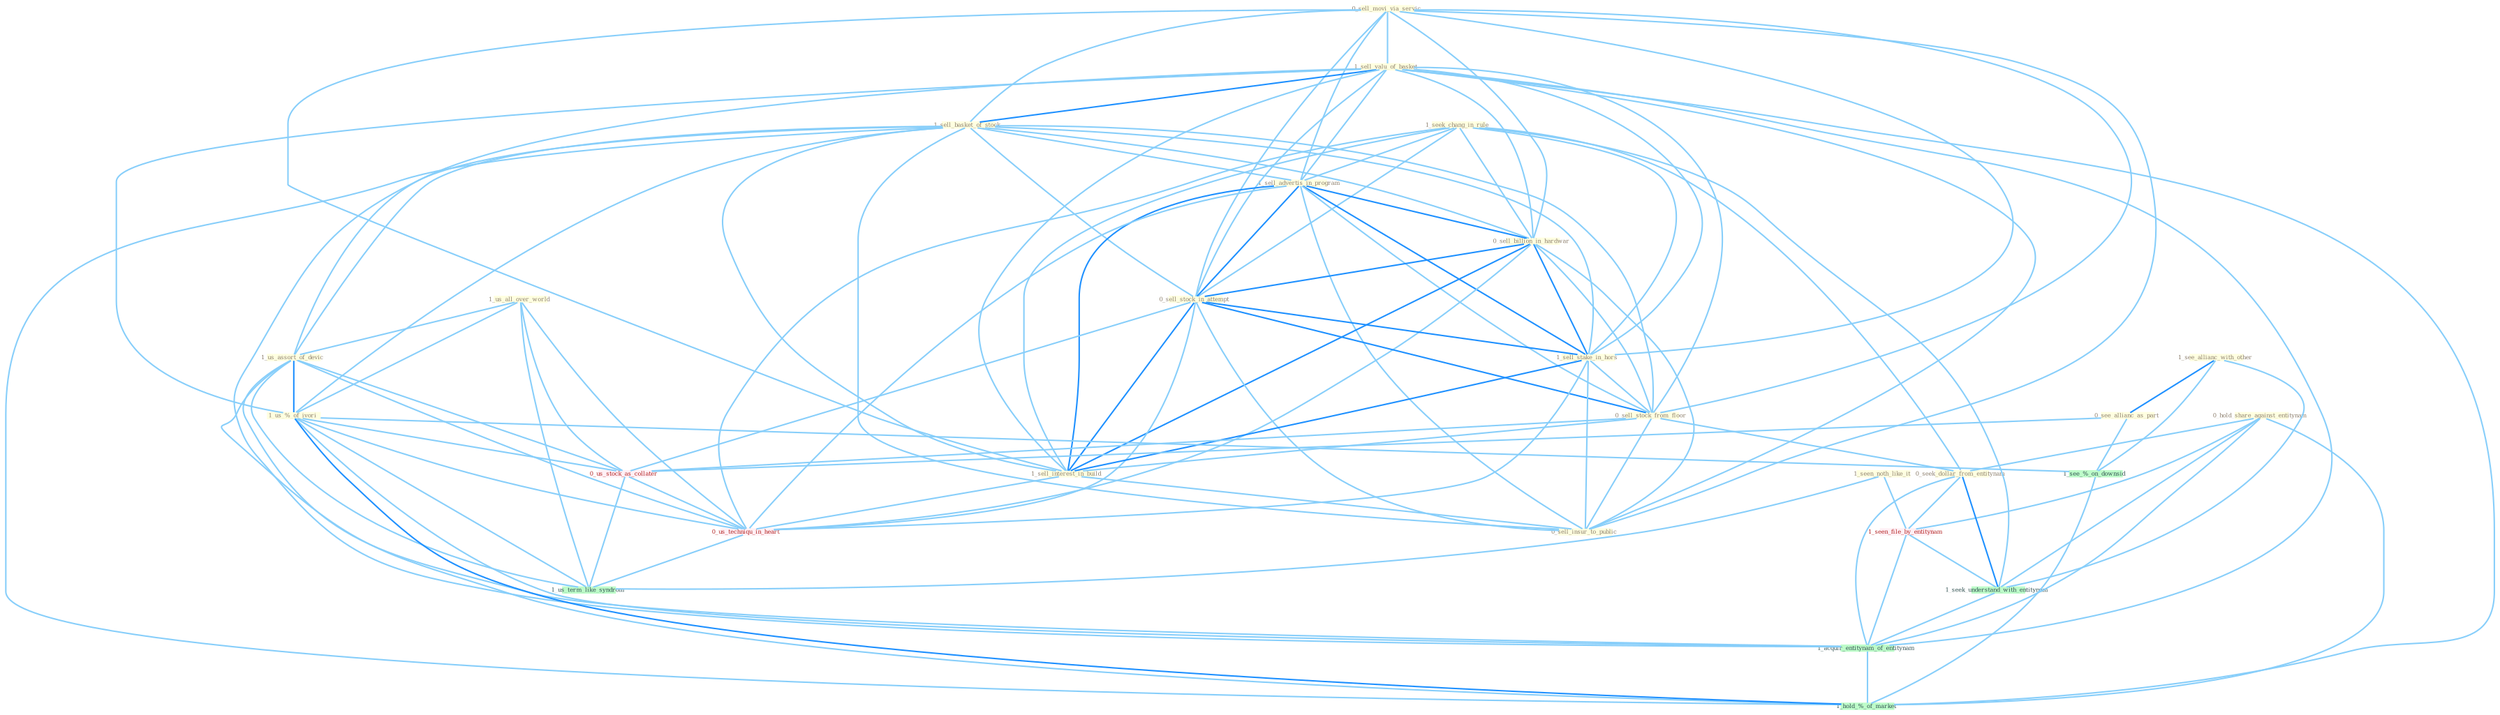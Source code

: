Graph G{ 
    node
    [shape=polygon,style=filled,width=.5,height=.06,color="#BDFCC9",fixedsize=true,fontsize=4,
    fontcolor="#2f4f4f"];
    {node
    [color="#ffffe0", fontcolor="#8b7d6b"] "1_us_all_over_world " "0_sell_movi_via_servic " "1_seek_chang_in_rule " "0_hold_share_against_entitynam " "1_sell_valu_of_basket " "1_sell_basket_of_stock " "1_sell_advertis_in_program " "0_sell_billion_in_hardwar " "0_sell_stock_in_attempt " "1_sell_stake_in_hors " "1_seen_noth_like_it " "1_us_assort_of_devic " "0_sell_stock_from_floor " "0_seek_dollar_from_entitynam " "1_see_allianc_with_other " "0_see_allianc_as_part " "1_sell_interest_in_build " "1_us_%_of_ivori " "0_sell_insur_to_public "}
{node [color="#fff0f5", fontcolor="#b22222"] "1_seen_file_by_entitynam " "0_us_stock_as_collater " "0_us_techniqu_in_heart "}
edge [color="#B0E2FF"];

	"1_us_all_over_world " -- "1_us_assort_of_devic " [w="1", color="#87cefa" ];
	"1_us_all_over_world " -- "1_us_%_of_ivori " [w="1", color="#87cefa" ];
	"1_us_all_over_world " -- "0_us_stock_as_collater " [w="1", color="#87cefa" ];
	"1_us_all_over_world " -- "0_us_techniqu_in_heart " [w="1", color="#87cefa" ];
	"1_us_all_over_world " -- "1_us_term_like_syndrom " [w="1", color="#87cefa" ];
	"0_sell_movi_via_servic " -- "1_sell_valu_of_basket " [w="1", color="#87cefa" ];
	"0_sell_movi_via_servic " -- "1_sell_basket_of_stock " [w="1", color="#87cefa" ];
	"0_sell_movi_via_servic " -- "1_sell_advertis_in_program " [w="1", color="#87cefa" ];
	"0_sell_movi_via_servic " -- "0_sell_billion_in_hardwar " [w="1", color="#87cefa" ];
	"0_sell_movi_via_servic " -- "0_sell_stock_in_attempt " [w="1", color="#87cefa" ];
	"0_sell_movi_via_servic " -- "1_sell_stake_in_hors " [w="1", color="#87cefa" ];
	"0_sell_movi_via_servic " -- "0_sell_stock_from_floor " [w="1", color="#87cefa" ];
	"0_sell_movi_via_servic " -- "1_sell_interest_in_build " [w="1", color="#87cefa" ];
	"0_sell_movi_via_servic " -- "0_sell_insur_to_public " [w="1", color="#87cefa" ];
	"1_seek_chang_in_rule " -- "1_sell_advertis_in_program " [w="1", color="#87cefa" ];
	"1_seek_chang_in_rule " -- "0_sell_billion_in_hardwar " [w="1", color="#87cefa" ];
	"1_seek_chang_in_rule " -- "0_sell_stock_in_attempt " [w="1", color="#87cefa" ];
	"1_seek_chang_in_rule " -- "1_sell_stake_in_hors " [w="1", color="#87cefa" ];
	"1_seek_chang_in_rule " -- "0_seek_dollar_from_entitynam " [w="1", color="#87cefa" ];
	"1_seek_chang_in_rule " -- "1_sell_interest_in_build " [w="1", color="#87cefa" ];
	"1_seek_chang_in_rule " -- "1_seek_understand_with_entitynam " [w="1", color="#87cefa" ];
	"1_seek_chang_in_rule " -- "0_us_techniqu_in_heart " [w="1", color="#87cefa" ];
	"0_hold_share_against_entitynam " -- "0_seek_dollar_from_entitynam " [w="1", color="#87cefa" ];
	"0_hold_share_against_entitynam " -- "1_seen_file_by_entitynam " [w="1", color="#87cefa" ];
	"0_hold_share_against_entitynam " -- "1_seek_understand_with_entitynam " [w="1", color="#87cefa" ];
	"0_hold_share_against_entitynam " -- "1_acquir_entitynam_of_entitynam " [w="1", color="#87cefa" ];
	"0_hold_share_against_entitynam " -- "1_hold_%_of_market " [w="1", color="#87cefa" ];
	"1_sell_valu_of_basket " -- "1_sell_basket_of_stock " [w="2", color="#1e90ff" , len=0.8];
	"1_sell_valu_of_basket " -- "1_sell_advertis_in_program " [w="1", color="#87cefa" ];
	"1_sell_valu_of_basket " -- "0_sell_billion_in_hardwar " [w="1", color="#87cefa" ];
	"1_sell_valu_of_basket " -- "0_sell_stock_in_attempt " [w="1", color="#87cefa" ];
	"1_sell_valu_of_basket " -- "1_sell_stake_in_hors " [w="1", color="#87cefa" ];
	"1_sell_valu_of_basket " -- "1_us_assort_of_devic " [w="1", color="#87cefa" ];
	"1_sell_valu_of_basket " -- "0_sell_stock_from_floor " [w="1", color="#87cefa" ];
	"1_sell_valu_of_basket " -- "1_sell_interest_in_build " [w="1", color="#87cefa" ];
	"1_sell_valu_of_basket " -- "1_us_%_of_ivori " [w="1", color="#87cefa" ];
	"1_sell_valu_of_basket " -- "0_sell_insur_to_public " [w="1", color="#87cefa" ];
	"1_sell_valu_of_basket " -- "1_acquir_entitynam_of_entitynam " [w="1", color="#87cefa" ];
	"1_sell_valu_of_basket " -- "1_hold_%_of_market " [w="1", color="#87cefa" ];
	"1_sell_basket_of_stock " -- "1_sell_advertis_in_program " [w="1", color="#87cefa" ];
	"1_sell_basket_of_stock " -- "0_sell_billion_in_hardwar " [w="1", color="#87cefa" ];
	"1_sell_basket_of_stock " -- "0_sell_stock_in_attempt " [w="1", color="#87cefa" ];
	"1_sell_basket_of_stock " -- "1_sell_stake_in_hors " [w="1", color="#87cefa" ];
	"1_sell_basket_of_stock " -- "1_us_assort_of_devic " [w="1", color="#87cefa" ];
	"1_sell_basket_of_stock " -- "0_sell_stock_from_floor " [w="1", color="#87cefa" ];
	"1_sell_basket_of_stock " -- "1_sell_interest_in_build " [w="1", color="#87cefa" ];
	"1_sell_basket_of_stock " -- "1_us_%_of_ivori " [w="1", color="#87cefa" ];
	"1_sell_basket_of_stock " -- "0_sell_insur_to_public " [w="1", color="#87cefa" ];
	"1_sell_basket_of_stock " -- "1_acquir_entitynam_of_entitynam " [w="1", color="#87cefa" ];
	"1_sell_basket_of_stock " -- "1_hold_%_of_market " [w="1", color="#87cefa" ];
	"1_sell_advertis_in_program " -- "0_sell_billion_in_hardwar " [w="2", color="#1e90ff" , len=0.8];
	"1_sell_advertis_in_program " -- "0_sell_stock_in_attempt " [w="2", color="#1e90ff" , len=0.8];
	"1_sell_advertis_in_program " -- "1_sell_stake_in_hors " [w="2", color="#1e90ff" , len=0.8];
	"1_sell_advertis_in_program " -- "0_sell_stock_from_floor " [w="1", color="#87cefa" ];
	"1_sell_advertis_in_program " -- "1_sell_interest_in_build " [w="2", color="#1e90ff" , len=0.8];
	"1_sell_advertis_in_program " -- "0_sell_insur_to_public " [w="1", color="#87cefa" ];
	"1_sell_advertis_in_program " -- "0_us_techniqu_in_heart " [w="1", color="#87cefa" ];
	"0_sell_billion_in_hardwar " -- "0_sell_stock_in_attempt " [w="2", color="#1e90ff" , len=0.8];
	"0_sell_billion_in_hardwar " -- "1_sell_stake_in_hors " [w="2", color="#1e90ff" , len=0.8];
	"0_sell_billion_in_hardwar " -- "0_sell_stock_from_floor " [w="1", color="#87cefa" ];
	"0_sell_billion_in_hardwar " -- "1_sell_interest_in_build " [w="2", color="#1e90ff" , len=0.8];
	"0_sell_billion_in_hardwar " -- "0_sell_insur_to_public " [w="1", color="#87cefa" ];
	"0_sell_billion_in_hardwar " -- "0_us_techniqu_in_heart " [w="1", color="#87cefa" ];
	"0_sell_stock_in_attempt " -- "1_sell_stake_in_hors " [w="2", color="#1e90ff" , len=0.8];
	"0_sell_stock_in_attempt " -- "0_sell_stock_from_floor " [w="2", color="#1e90ff" , len=0.8];
	"0_sell_stock_in_attempt " -- "1_sell_interest_in_build " [w="2", color="#1e90ff" , len=0.8];
	"0_sell_stock_in_attempt " -- "0_sell_insur_to_public " [w="1", color="#87cefa" ];
	"0_sell_stock_in_attempt " -- "0_us_stock_as_collater " [w="1", color="#87cefa" ];
	"0_sell_stock_in_attempt " -- "0_us_techniqu_in_heart " [w="1", color="#87cefa" ];
	"1_sell_stake_in_hors " -- "0_sell_stock_from_floor " [w="1", color="#87cefa" ];
	"1_sell_stake_in_hors " -- "1_sell_interest_in_build " [w="2", color="#1e90ff" , len=0.8];
	"1_sell_stake_in_hors " -- "0_sell_insur_to_public " [w="1", color="#87cefa" ];
	"1_sell_stake_in_hors " -- "0_us_techniqu_in_heart " [w="1", color="#87cefa" ];
	"1_seen_noth_like_it " -- "1_seen_file_by_entitynam " [w="1", color="#87cefa" ];
	"1_seen_noth_like_it " -- "1_us_term_like_syndrom " [w="1", color="#87cefa" ];
	"1_us_assort_of_devic " -- "1_us_%_of_ivori " [w="2", color="#1e90ff" , len=0.8];
	"1_us_assort_of_devic " -- "0_us_stock_as_collater " [w="1", color="#87cefa" ];
	"1_us_assort_of_devic " -- "1_acquir_entitynam_of_entitynam " [w="1", color="#87cefa" ];
	"1_us_assort_of_devic " -- "0_us_techniqu_in_heart " [w="1", color="#87cefa" ];
	"1_us_assort_of_devic " -- "1_us_term_like_syndrom " [w="1", color="#87cefa" ];
	"1_us_assort_of_devic " -- "1_hold_%_of_market " [w="1", color="#87cefa" ];
	"0_sell_stock_from_floor " -- "0_seek_dollar_from_entitynam " [w="1", color="#87cefa" ];
	"0_sell_stock_from_floor " -- "1_sell_interest_in_build " [w="1", color="#87cefa" ];
	"0_sell_stock_from_floor " -- "0_sell_insur_to_public " [w="1", color="#87cefa" ];
	"0_sell_stock_from_floor " -- "0_us_stock_as_collater " [w="1", color="#87cefa" ];
	"0_seek_dollar_from_entitynam " -- "1_seen_file_by_entitynam " [w="1", color="#87cefa" ];
	"0_seek_dollar_from_entitynam " -- "1_seek_understand_with_entitynam " [w="2", color="#1e90ff" , len=0.8];
	"0_seek_dollar_from_entitynam " -- "1_acquir_entitynam_of_entitynam " [w="1", color="#87cefa" ];
	"1_see_allianc_with_other " -- "0_see_allianc_as_part " [w="2", color="#1e90ff" , len=0.8];
	"1_see_allianc_with_other " -- "1_seek_understand_with_entitynam " [w="1", color="#87cefa" ];
	"1_see_allianc_with_other " -- "1_see_%_on_downsid " [w="1", color="#87cefa" ];
	"0_see_allianc_as_part " -- "0_us_stock_as_collater " [w="1", color="#87cefa" ];
	"0_see_allianc_as_part " -- "1_see_%_on_downsid " [w="1", color="#87cefa" ];
	"1_sell_interest_in_build " -- "0_sell_insur_to_public " [w="1", color="#87cefa" ];
	"1_sell_interest_in_build " -- "0_us_techniqu_in_heart " [w="1", color="#87cefa" ];
	"1_us_%_of_ivori " -- "0_us_stock_as_collater " [w="1", color="#87cefa" ];
	"1_us_%_of_ivori " -- "1_acquir_entitynam_of_entitynam " [w="1", color="#87cefa" ];
	"1_us_%_of_ivori " -- "0_us_techniqu_in_heart " [w="1", color="#87cefa" ];
	"1_us_%_of_ivori " -- "1_see_%_on_downsid " [w="1", color="#87cefa" ];
	"1_us_%_of_ivori " -- "1_us_term_like_syndrom " [w="1", color="#87cefa" ];
	"1_us_%_of_ivori " -- "1_hold_%_of_market " [w="2", color="#1e90ff" , len=0.8];
	"1_seen_file_by_entitynam " -- "1_seek_understand_with_entitynam " [w="1", color="#87cefa" ];
	"1_seen_file_by_entitynam " -- "1_acquir_entitynam_of_entitynam " [w="1", color="#87cefa" ];
	"0_us_stock_as_collater " -- "0_us_techniqu_in_heart " [w="1", color="#87cefa" ];
	"0_us_stock_as_collater " -- "1_us_term_like_syndrom " [w="1", color="#87cefa" ];
	"1_seek_understand_with_entitynam " -- "1_acquir_entitynam_of_entitynam " [w="1", color="#87cefa" ];
	"1_acquir_entitynam_of_entitynam " -- "1_hold_%_of_market " [w="1", color="#87cefa" ];
	"0_us_techniqu_in_heart " -- "1_us_term_like_syndrom " [w="1", color="#87cefa" ];
	"1_see_%_on_downsid " -- "1_hold_%_of_market " [w="1", color="#87cefa" ];
}